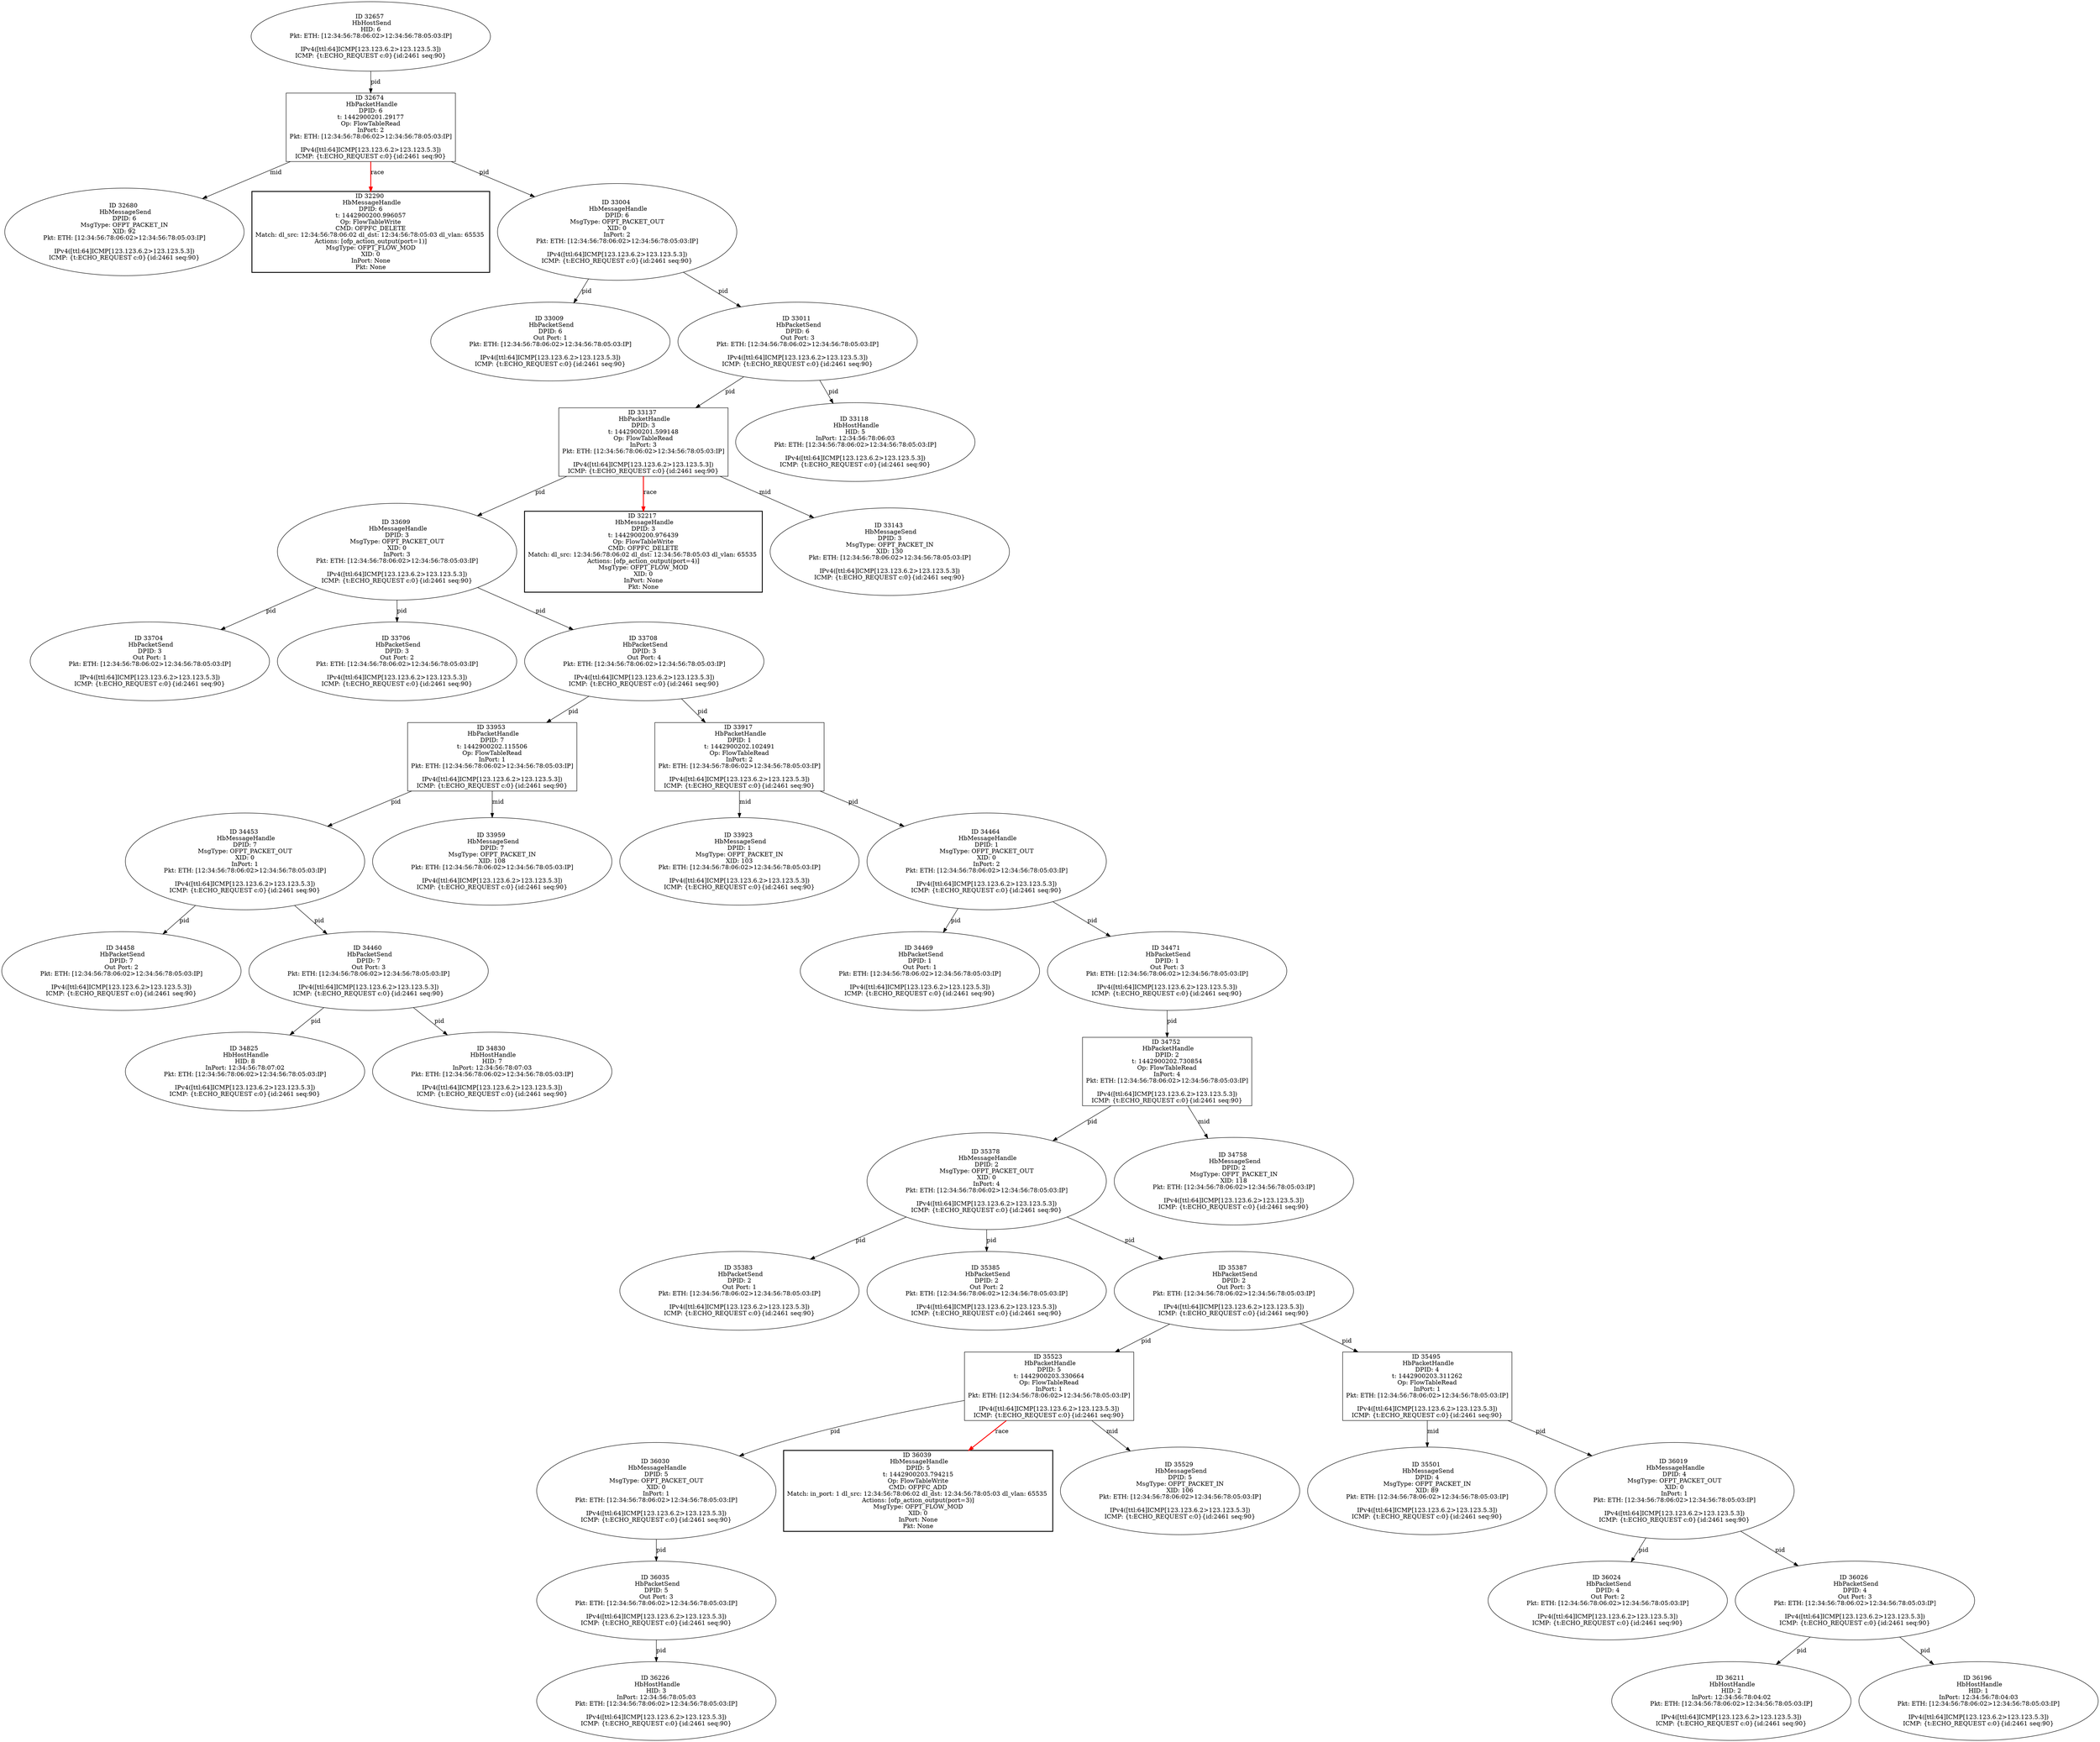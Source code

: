 strict digraph G {
36226 [shape=oval, event=<hb_events.HbHostHandle object at 0x10f4df2d0>, label="ID 36226 
 HbHostHandle
HID: 3
InPort: 12:34:56:78:05:03
Pkt: ETH: [12:34:56:78:06:02>12:34:56:78:05:03:IP]

IPv4([ttl:64]ICMP[123.123.6.2>123.123.5.3])
ICMP: {t:ECHO_REQUEST c:0}{id:2461 seq:90}"];
33923 [shape=oval, event=<hb_events.HbMessageSend object at 0x10ed95c50>, label="ID 33923 
 HbMessageSend
DPID: 1
MsgType: OFPT_PACKET_IN
XID: 103
Pkt: ETH: [12:34:56:78:06:02>12:34:56:78:05:03:IP]

IPv4([ttl:64]ICMP[123.123.6.2>123.123.5.3])
ICMP: {t:ECHO_REQUEST c:0}{id:2461 seq:90}"];
34825 [shape=oval, event=<hb_events.HbHostHandle object at 0x10efde6d0>, label="ID 34825 
 HbHostHandle
HID: 8
InPort: 12:34:56:78:07:02
Pkt: ETH: [12:34:56:78:06:02>12:34:56:78:05:03:IP]

IPv4([ttl:64]ICMP[123.123.6.2>123.123.5.3])
ICMP: {t:ECHO_REQUEST c:0}{id:2461 seq:90}"];
34830 [shape=oval, event=<hb_events.HbHostHandle object at 0x10efe6290>, label="ID 34830 
 HbHostHandle
HID: 7
InPort: 12:34:56:78:07:03
Pkt: ETH: [12:34:56:78:06:02>12:34:56:78:05:03:IP]

IPv4([ttl:64]ICMP[123.123.6.2>123.123.5.3])
ICMP: {t:ECHO_REQUEST c:0}{id:2461 seq:90}"];
32657 [shape=oval, event=<hb_events.HbHostSend object at 0x10eb7e110>, label="ID 32657 
 HbHostSend
HID: 6
Pkt: ETH: [12:34:56:78:06:02>12:34:56:78:05:03:IP]

IPv4([ttl:64]ICMP[123.123.6.2>123.123.5.3])
ICMP: {t:ECHO_REQUEST c:0}{id:2461 seq:90}"];
36035 [shape=oval, event=<hb_events.HbPacketSend object at 0x10f44ad50>, label="ID 36035 
 HbPacketSend
DPID: 5
Out Port: 3
Pkt: ETH: [12:34:56:78:06:02>12:34:56:78:05:03:IP]

IPv4([ttl:64]ICMP[123.123.6.2>123.123.5.3])
ICMP: {t:ECHO_REQUEST c:0}{id:2461 seq:90}"];
34453 [shape=oval, event=<hb_events.HbMessageHandle object at 0x10eec44d0>, label="ID 34453 
 HbMessageHandle
DPID: 7
MsgType: OFPT_PACKET_OUT
XID: 0
InPort: 1
Pkt: ETH: [12:34:56:78:06:02>12:34:56:78:05:03:IP]

IPv4([ttl:64]ICMP[123.123.6.2>123.123.5.3])
ICMP: {t:ECHO_REQUEST c:0}{id:2461 seq:90}"];
34458 [shape=oval, event=<hb_events.HbPacketSend object at 0x10eec4ad0>, label="ID 34458 
 HbPacketSend
DPID: 7
Out Port: 2
Pkt: ETH: [12:34:56:78:06:02>12:34:56:78:05:03:IP]

IPv4([ttl:64]ICMP[123.123.6.2>123.123.5.3])
ICMP: {t:ECHO_REQUEST c:0}{id:2461 seq:90}"];
34460 [shape=oval, event=<hb_events.HbPacketSend object at 0x10eec4c50>, label="ID 34460 
 HbPacketSend
DPID: 7
Out Port: 3
Pkt: ETH: [12:34:56:78:06:02>12:34:56:78:05:03:IP]

IPv4([ttl:64]ICMP[123.123.6.2>123.123.5.3])
ICMP: {t:ECHO_REQUEST c:0}{id:2461 seq:90}"];
32680 [shape=oval, event=<hb_events.HbMessageSend object at 0x10eb7ed50>, label="ID 32680 
 HbMessageSend
DPID: 6
MsgType: OFPT_PACKET_IN
XID: 92
Pkt: ETH: [12:34:56:78:06:02>12:34:56:78:05:03:IP]

IPv4([ttl:64]ICMP[123.123.6.2>123.123.5.3])
ICMP: {t:ECHO_REQUEST c:0}{id:2461 seq:90}"];
34464 [shape=oval, event=<hb_events.HbMessageHandle object at 0x10eecacd0>, label="ID 34464 
 HbMessageHandle
DPID: 1
MsgType: OFPT_PACKET_OUT
XID: 0
InPort: 2
Pkt: ETH: [12:34:56:78:06:02>12:34:56:78:05:03:IP]

IPv4([ttl:64]ICMP[123.123.6.2>123.123.5.3])
ICMP: {t:ECHO_REQUEST c:0}{id:2461 seq:90}"];
33953 [shape=box, event=<hb_events.HbPacketHandle object at 0x10eda6850>, label="ID 33953 
 HbPacketHandle
DPID: 7
t: 1442900202.115506
Op: FlowTableRead
InPort: 1
Pkt: ETH: [12:34:56:78:06:02>12:34:56:78:05:03:IP]

IPv4([ttl:64]ICMP[123.123.6.2>123.123.5.3])
ICMP: {t:ECHO_REQUEST c:0}{id:2461 seq:90}"];
32674 [shape=box, event=<hb_events.HbPacketHandle object at 0x10eb7e590>, label="ID 32674 
 HbPacketHandle
DPID: 6
t: 1442900201.29177
Op: FlowTableRead
InPort: 2
Pkt: ETH: [12:34:56:78:06:02>12:34:56:78:05:03:IP]

IPv4([ttl:64]ICMP[123.123.6.2>123.123.5.3])
ICMP: {t:ECHO_REQUEST c:0}{id:2461 seq:90}"];
33699 [shape=oval, event=<hb_events.HbMessageHandle object at 0x10ed24590>, label="ID 33699 
 HbMessageHandle
DPID: 3
MsgType: OFPT_PACKET_OUT
XID: 0
InPort: 3
Pkt: ETH: [12:34:56:78:06:02>12:34:56:78:05:03:IP]

IPv4([ttl:64]ICMP[123.123.6.2>123.123.5.3])
ICMP: {t:ECHO_REQUEST c:0}{id:2461 seq:90}"];
34469 [shape=oval, event=<hb_events.HbPacketSend object at 0x10eed7090>, label="ID 34469 
 HbPacketSend
DPID: 1
Out Port: 1
Pkt: ETH: [12:34:56:78:06:02>12:34:56:78:05:03:IP]

IPv4([ttl:64]ICMP[123.123.6.2>123.123.5.3])
ICMP: {t:ECHO_REQUEST c:0}{id:2461 seq:90}"];
33959 [shape=oval, event=<hb_events.HbMessageSend object at 0x10eda6fd0>, label="ID 33959 
 HbMessageSend
DPID: 7
MsgType: OFPT_PACKET_IN
XID: 108
Pkt: ETH: [12:34:56:78:06:02>12:34:56:78:05:03:IP]

IPv4([ttl:64]ICMP[123.123.6.2>123.123.5.3])
ICMP: {t:ECHO_REQUEST c:0}{id:2461 seq:90}"];
33704 [shape=oval, event=<hb_events.HbPacketSend object at 0x10ed24e50>, label="ID 33704 
 HbPacketSend
DPID: 3
Out Port: 1
Pkt: ETH: [12:34:56:78:06:02>12:34:56:78:05:03:IP]

IPv4([ttl:64]ICMP[123.123.6.2>123.123.5.3])
ICMP: {t:ECHO_REQUEST c:0}{id:2461 seq:90}"];
36211 [shape=oval, event=<hb_events.HbHostHandle object at 0x10f4d7d10>, label="ID 36211 
 HbHostHandle
HID: 2
InPort: 12:34:56:78:04:02
Pkt: ETH: [12:34:56:78:06:02>12:34:56:78:05:03:IP]

IPv4([ttl:64]ICMP[123.123.6.2>123.123.5.3])
ICMP: {t:ECHO_REQUEST c:0}{id:2461 seq:90}"];
33706 [shape=oval, event=<hb_events.HbPacketSend object at 0x10ed2b0d0>, label="ID 33706 
 HbPacketSend
DPID: 3
Out Port: 2
Pkt: ETH: [12:34:56:78:06:02>12:34:56:78:05:03:IP]

IPv4([ttl:64]ICMP[123.123.6.2>123.123.5.3])
ICMP: {t:ECHO_REQUEST c:0}{id:2461 seq:90}"];
33708 [shape=oval, event=<hb_events.HbPacketSend object at 0x10ed2b310>, label="ID 33708 
 HbPacketSend
DPID: 3
Out Port: 4
Pkt: ETH: [12:34:56:78:06:02>12:34:56:78:05:03:IP]

IPv4([ttl:64]ICMP[123.123.6.2>123.123.5.3])
ICMP: {t:ECHO_REQUEST c:0}{id:2461 seq:90}"];
35501 [shape=oval, event=<hb_events.HbMessageSend object at 0x10f1eff90>, label="ID 35501 
 HbMessageSend
DPID: 4
MsgType: OFPT_PACKET_IN
XID: 89
Pkt: ETH: [12:34:56:78:06:02>12:34:56:78:05:03:IP]

IPv4([ttl:64]ICMP[123.123.6.2>123.123.5.3])
ICMP: {t:ECHO_REQUEST c:0}{id:2461 seq:90}"];
35378 [shape=oval, event=<hb_events.HbMessageHandle object at 0x10f1a0d10>, label="ID 35378 
 HbMessageHandle
DPID: 2
MsgType: OFPT_PACKET_OUT
XID: 0
InPort: 4
Pkt: ETH: [12:34:56:78:06:02>12:34:56:78:05:03:IP]

IPv4([ttl:64]ICMP[123.123.6.2>123.123.5.3])
ICMP: {t:ECHO_REQUEST c:0}{id:2461 seq:90}"];
36019 [shape=oval, event=<hb_events.HbMessageHandle object at 0x10f430c10>, label="ID 36019 
 HbMessageHandle
DPID: 4
MsgType: OFPT_PACKET_OUT
XID: 0
InPort: 1
Pkt: ETH: [12:34:56:78:06:02>12:34:56:78:05:03:IP]

IPv4([ttl:64]ICMP[123.123.6.2>123.123.5.3])
ICMP: {t:ECHO_REQUEST c:0}{id:2461 seq:90}"];
35383 [shape=oval, event=<hb_events.HbPacketSend object at 0x10f1ae0d0>, label="ID 35383 
 HbPacketSend
DPID: 2
Out Port: 1
Pkt: ETH: [12:34:56:78:06:02>12:34:56:78:05:03:IP]

IPv4([ttl:64]ICMP[123.123.6.2>123.123.5.3])
ICMP: {t:ECHO_REQUEST c:0}{id:2461 seq:90}"];
36024 [shape=oval, event=<hb_events.HbPacketSend object at 0x10f44a190>, label="ID 36024 
 HbPacketSend
DPID: 4
Out Port: 2
Pkt: ETH: [12:34:56:78:06:02>12:34:56:78:05:03:IP]

IPv4([ttl:64]ICMP[123.123.6.2>123.123.5.3])
ICMP: {t:ECHO_REQUEST c:0}{id:2461 seq:90}"];
35385 [shape=oval, event=<hb_events.HbPacketSend object at 0x10f1ae310>, label="ID 35385 
 HbPacketSend
DPID: 2
Out Port: 2
Pkt: ETH: [12:34:56:78:06:02>12:34:56:78:05:03:IP]

IPv4([ttl:64]ICMP[123.123.6.2>123.123.5.3])
ICMP: {t:ECHO_REQUEST c:0}{id:2461 seq:90}"];
36026 [shape=oval, event=<hb_events.HbPacketSend object at 0x10f44a590>, label="ID 36026 
 HbPacketSend
DPID: 4
Out Port: 3
Pkt: ETH: [12:34:56:78:06:02>12:34:56:78:05:03:IP]

IPv4([ttl:64]ICMP[123.123.6.2>123.123.5.3])
ICMP: {t:ECHO_REQUEST c:0}{id:2461 seq:90}"];
35387 [shape=oval, event=<hb_events.HbPacketSend object at 0x10f1ae550>, label="ID 35387 
 HbPacketSend
DPID: 2
Out Port: 3
Pkt: ETH: [12:34:56:78:06:02>12:34:56:78:05:03:IP]

IPv4([ttl:64]ICMP[123.123.6.2>123.123.5.3])
ICMP: {t:ECHO_REQUEST c:0}{id:2461 seq:90}"];
36030 [shape=oval, event=<hb_events.HbMessageHandle object at 0x10f44a7d0>, label="ID 36030 
 HbMessageHandle
DPID: 5
MsgType: OFPT_PACKET_OUT
XID: 0
InPort: 1
Pkt: ETH: [12:34:56:78:06:02>12:34:56:78:05:03:IP]

IPv4([ttl:64]ICMP[123.123.6.2>123.123.5.3])
ICMP: {t:ECHO_REQUEST c:0}{id:2461 seq:90}"];
34752 [shape=box, event=<hb_events.HbPacketHandle object at 0x10ef99290>, label="ID 34752 
 HbPacketHandle
DPID: 2
t: 1442900202.730854
Op: FlowTableRead
InPort: 4
Pkt: ETH: [12:34:56:78:06:02>12:34:56:78:05:03:IP]

IPv4([ttl:64]ICMP[123.123.6.2>123.123.5.3])
ICMP: {t:ECHO_REQUEST c:0}{id:2461 seq:90}"];
35523 [shape=box, event=<hb_events.HbPacketHandle object at 0x10f1fbe90>, label="ID 35523 
 HbPacketHandle
DPID: 5
t: 1442900203.330664
Op: FlowTableRead
InPort: 1
Pkt: ETH: [12:34:56:78:06:02>12:34:56:78:05:03:IP]

IPv4([ttl:64]ICMP[123.123.6.2>123.123.5.3])
ICMP: {t:ECHO_REQUEST c:0}{id:2461 seq:90}"];
34758 [shape=oval, event=<hb_events.HbMessageSend object at 0x10ef9fe10>, label="ID 34758 
 HbMessageSend
DPID: 2
MsgType: OFPT_PACKET_IN
XID: 118
Pkt: ETH: [12:34:56:78:06:02>12:34:56:78:05:03:IP]

IPv4([ttl:64]ICMP[123.123.6.2>123.123.5.3])
ICMP: {t:ECHO_REQUEST c:0}{id:2461 seq:90}"];
36039 [shape=box, style=bold, event=<hb_events.HbMessageHandle object at 0x10f44f0d0>, label="ID 36039 
 HbMessageHandle
DPID: 5
t: 1442900203.794215
Op: FlowTableWrite
CMD: OFPFC_ADD
Match: in_port: 1 dl_src: 12:34:56:78:06:02 dl_dst: 12:34:56:78:05:03 dl_vlan: 65535 
Actions: [ofp_action_output(port=3)]
MsgType: OFPT_FLOW_MOD
XID: 0
InPort: None
Pkt: None"];
35529 [shape=oval, event=<hb_events.HbMessageSend object at 0x10f210b50>, label="ID 35529 
 HbMessageSend
DPID: 5
MsgType: OFPT_PACKET_IN
XID: 106
Pkt: ETH: [12:34:56:78:06:02>12:34:56:78:05:03:IP]

IPv4([ttl:64]ICMP[123.123.6.2>123.123.5.3])
ICMP: {t:ECHO_REQUEST c:0}{id:2461 seq:90}"];
32290 [shape=box, style=bold, event=<hb_events.HbMessageHandle object at 0x10eb04550>, label="ID 32290 
 HbMessageHandle
DPID: 6
t: 1442900200.996057
Op: FlowTableWrite
CMD: OFPFC_DELETE
Match: dl_src: 12:34:56:78:06:02 dl_dst: 12:34:56:78:05:03 dl_vlan: 65535 
Actions: [ofp_action_output(port=1)]
MsgType: OFPT_FLOW_MOD
XID: 0
InPort: None
Pkt: None"];
33137 [shape=box, event=<hb_events.HbPacketHandle object at 0x10ec2acd0>, label="ID 33137 
 HbPacketHandle
DPID: 3
t: 1442900201.599148
Op: FlowTableRead
InPort: 3
Pkt: ETH: [12:34:56:78:06:02>12:34:56:78:05:03:IP]

IPv4([ttl:64]ICMP[123.123.6.2>123.123.5.3])
ICMP: {t:ECHO_REQUEST c:0}{id:2461 seq:90}"];
32217 [shape=box, style=bold, event=<hb_events.HbMessageHandle object at 0x10eaea590>, label="ID 32217 
 HbMessageHandle
DPID: 3
t: 1442900200.976439
Op: FlowTableWrite
CMD: OFPFC_DELETE
Match: dl_src: 12:34:56:78:06:02 dl_dst: 12:34:56:78:05:03 dl_vlan: 65535 
Actions: [ofp_action_output(port=4)]
MsgType: OFPT_FLOW_MOD
XID: 0
InPort: None
Pkt: None"];
33118 [shape=oval, event=<hb_events.HbHostHandle object at 0x10ec24c10>, label="ID 33118 
 HbHostHandle
HID: 5
InPort: 12:34:56:78:06:03
Pkt: ETH: [12:34:56:78:06:02>12:34:56:78:05:03:IP]

IPv4([ttl:64]ICMP[123.123.6.2>123.123.5.3])
ICMP: {t:ECHO_REQUEST c:0}{id:2461 seq:90}"];
36196 [shape=oval, event=<hb_events.HbHostHandle object at 0x10f4ca450>, label="ID 36196 
 HbHostHandle
HID: 1
InPort: 12:34:56:78:04:03
Pkt: ETH: [12:34:56:78:06:02>12:34:56:78:05:03:IP]

IPv4([ttl:64]ICMP[123.123.6.2>123.123.5.3])
ICMP: {t:ECHO_REQUEST c:0}{id:2461 seq:90}"];
34471 [shape=oval, event=<hb_events.HbPacketSend object at 0x10eed72d0>, label="ID 34471 
 HbPacketSend
DPID: 1
Out Port: 3
Pkt: ETH: [12:34:56:78:06:02>12:34:56:78:05:03:IP]

IPv4([ttl:64]ICMP[123.123.6.2>123.123.5.3])
ICMP: {t:ECHO_REQUEST c:0}{id:2461 seq:90}"];
33004 [shape=oval, event=<hb_events.HbMessageHandle object at 0x10ec030d0>, label="ID 33004 
 HbMessageHandle
DPID: 6
MsgType: OFPT_PACKET_OUT
XID: 0
InPort: 2
Pkt: ETH: [12:34:56:78:06:02>12:34:56:78:05:03:IP]

IPv4([ttl:64]ICMP[123.123.6.2>123.123.5.3])
ICMP: {t:ECHO_REQUEST c:0}{id:2461 seq:90}"];
35495 [shape=box, event=<hb_events.HbPacketHandle object at 0x10f1dced0>, label="ID 35495 
 HbPacketHandle
DPID: 4
t: 1442900203.311262
Op: FlowTableRead
InPort: 1
Pkt: ETH: [12:34:56:78:06:02>12:34:56:78:05:03:IP]

IPv4([ttl:64]ICMP[123.123.6.2>123.123.5.3])
ICMP: {t:ECHO_REQUEST c:0}{id:2461 seq:90}"];
33009 [shape=oval, event=<hb_events.HbPacketSend object at 0x10ec035d0>, label="ID 33009 
 HbPacketSend
DPID: 6
Out Port: 1
Pkt: ETH: [12:34:56:78:06:02>12:34:56:78:05:03:IP]

IPv4([ttl:64]ICMP[123.123.6.2>123.123.5.3])
ICMP: {t:ECHO_REQUEST c:0}{id:2461 seq:90}"];
33011 [shape=oval, event=<hb_events.HbPacketSend object at 0x10ec03810>, label="ID 33011 
 HbPacketSend
DPID: 6
Out Port: 3
Pkt: ETH: [12:34:56:78:06:02>12:34:56:78:05:03:IP]

IPv4([ttl:64]ICMP[123.123.6.2>123.123.5.3])
ICMP: {t:ECHO_REQUEST c:0}{id:2461 seq:90}"];
33143 [shape=oval, event=<hb_events.HbMessageSend object at 0x10ec31450>, label="ID 33143 
 HbMessageSend
DPID: 3
MsgType: OFPT_PACKET_IN
XID: 130
Pkt: ETH: [12:34:56:78:06:02>12:34:56:78:05:03:IP]

IPv4([ttl:64]ICMP[123.123.6.2>123.123.5.3])
ICMP: {t:ECHO_REQUEST c:0}{id:2461 seq:90}"];
33917 [shape=box, event=<hb_events.HbPacketHandle object at 0x10ed8cd50>, label="ID 33917 
 HbPacketHandle
DPID: 1
t: 1442900202.102491
Op: FlowTableRead
InPort: 2
Pkt: ETH: [12:34:56:78:06:02>12:34:56:78:05:03:IP]

IPv4([ttl:64]ICMP[123.123.6.2>123.123.5.3])
ICMP: {t:ECHO_REQUEST c:0}{id:2461 seq:90}"];
33011 -> 33137  [rel=pid, label=pid];
33011 -> 33118  [rel=pid, label=pid];
32657 -> 32674  [rel=pid, label=pid];
35523 -> 35529  [rel=mid, label=mid];
35523 -> 36030  [rel=pid, label=pid];
35523 -> 36039  [harmful=True, color=red, style=bold, rel=race, label=race];
34453 -> 34458  [rel=pid, label=pid];
34453 -> 34460  [rel=pid, label=pid];
34460 -> 34825  [rel=pid, label=pid];
34460 -> 34830  [rel=pid, label=pid];
34464 -> 34469  [rel=pid, label=pid];
34464 -> 34471  [rel=pid, label=pid];
33953 -> 34453  [rel=pid, label=pid];
33953 -> 33959  [rel=mid, label=mid];
32674 -> 32680  [rel=mid, label=mid];
32674 -> 32290  [harmful=True, color=red, style=bold, rel=race, label=race];
32674 -> 33004  [rel=pid, label=pid];
33699 -> 33704  [rel=pid, label=pid];
33699 -> 33706  [rel=pid, label=pid];
33699 -> 33708  [rel=pid, label=pid];
33708 -> 33953  [rel=pid, label=pid];
33708 -> 33917  [rel=pid, label=pid];
35378 -> 35385  [rel=pid, label=pid];
35378 -> 35387  [rel=pid, label=pid];
35378 -> 35383  [rel=pid, label=pid];
36019 -> 36024  [rel=pid, label=pid];
36019 -> 36026  [rel=pid, label=pid];
36026 -> 36211  [rel=pid, label=pid];
36026 -> 36196  [rel=pid, label=pid];
35387 -> 35523  [rel=pid, label=pid];
35387 -> 35495  [rel=pid, label=pid];
36030 -> 36035  [rel=pid, label=pid];
34752 -> 35378  [rel=pid, label=pid];
34752 -> 34758  [rel=mid, label=mid];
36035 -> 36226  [rel=pid, label=pid];
33137 -> 32217  [harmful=True, color=red, style=bold, rel=race, label=race];
33137 -> 33699  [rel=pid, label=pid];
33137 -> 33143  [rel=mid, label=mid];
34471 -> 34752  [rel=pid, label=pid];
33004 -> 33009  [rel=pid, label=pid];
33004 -> 33011  [rel=pid, label=pid];
35495 -> 36019  [rel=pid, label=pid];
35495 -> 35501  [rel=mid, label=mid];
33917 -> 34464  [rel=pid, label=pid];
33917 -> 33923  [rel=mid, label=mid];
}
